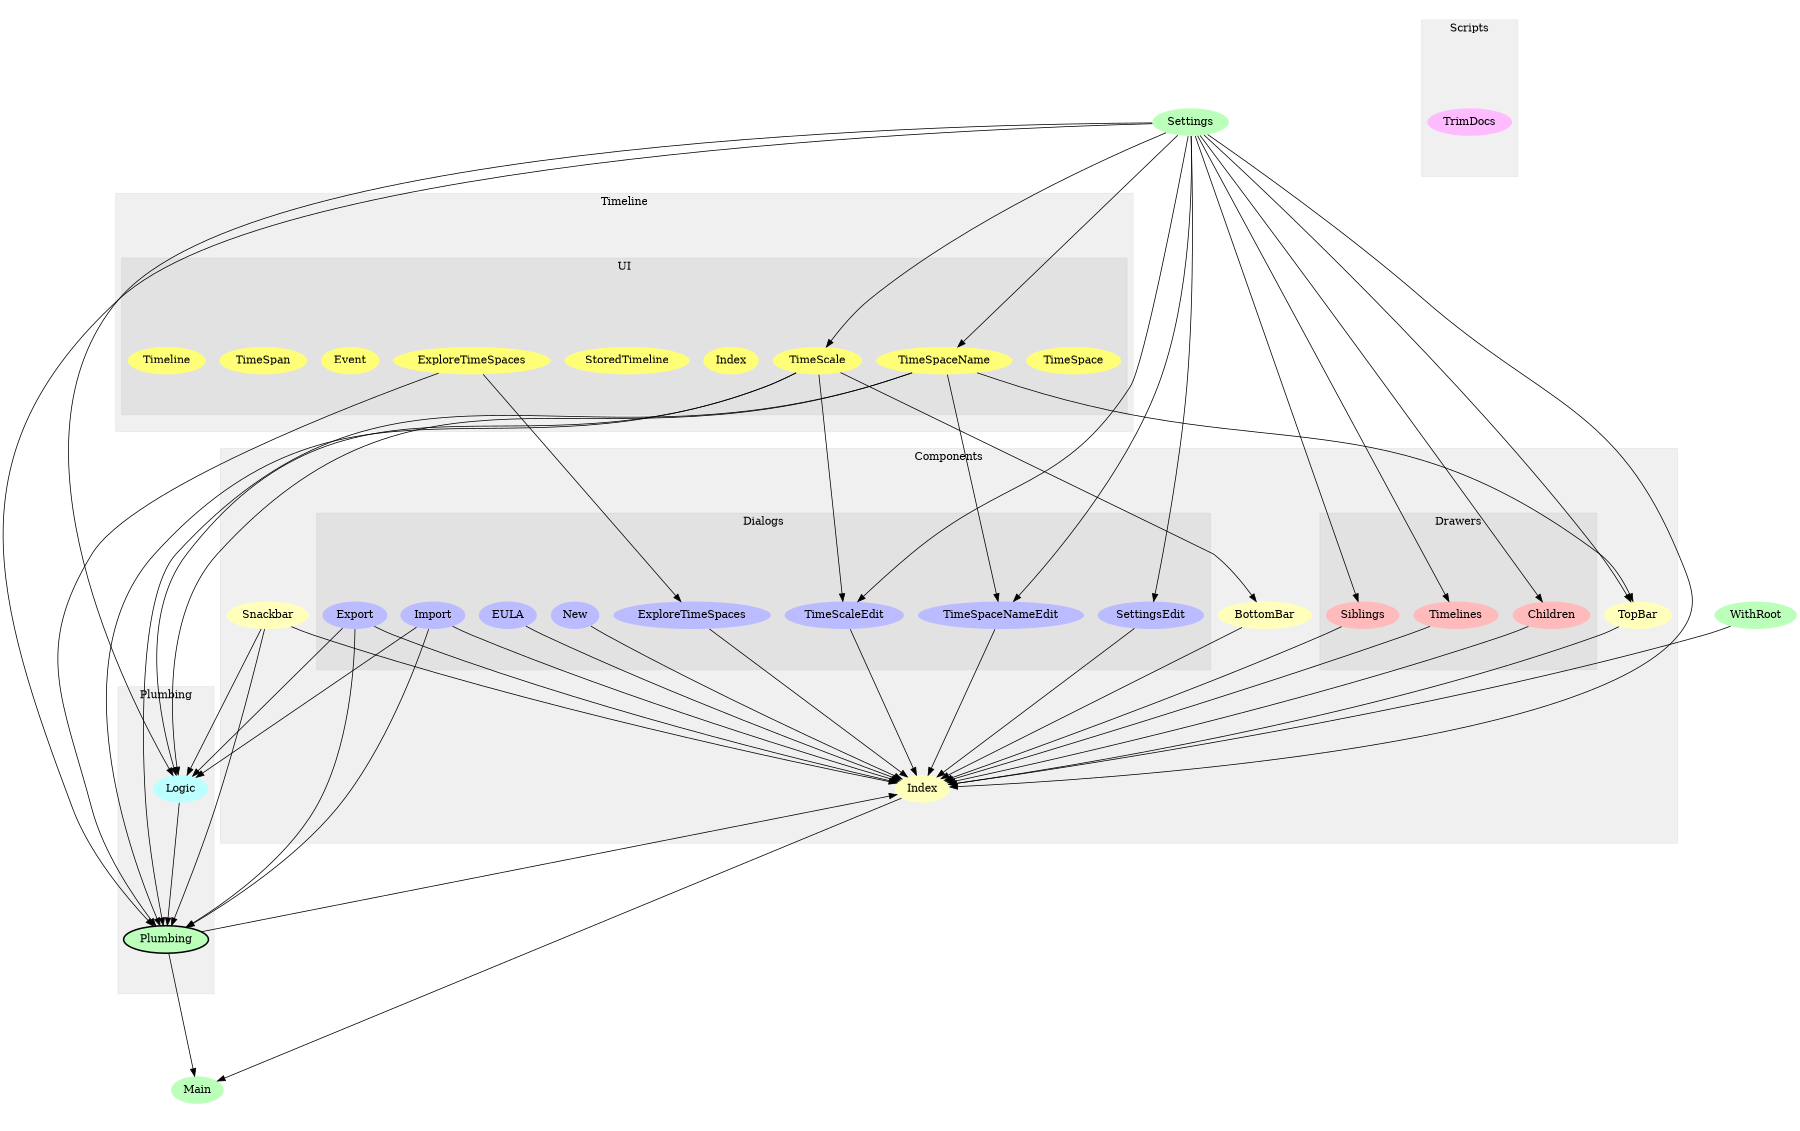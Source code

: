 digraph Modules {
size="12,8";
ratio="fill";
u15[label="Settings",style="filled",fillcolor="#bbffbb",penwidth="0"];
u17[label="Main",style="filled",fillcolor="#bbffbb",penwidth="0"];
u28[label="WithRoot",style="filled",fillcolor="#bbffbb",penwidth="0"];
subgraph cluster_0 {
label="Components";
color="#0000000F";
style="filled";
u0[label="BottomBar",style="filled",fillcolor="#ffffbb",penwidth="0"];
u9[label="TopBar",style="filled",fillcolor="#ffffbb",penwidth="0"];
u10[label="Index",style="filled",fillcolor="#ffffbb",penwidth="0"];
u11[label="Snackbar",style="filled",fillcolor="#ffffbb",penwidth="0"];
subgraph cluster_1 {
label="Dialogs";
color="#0000000F";
style="filled";
u1[label="EULA",style="filled",fillcolor="#bbbbff",penwidth="0"];
u2[label="Import",style="filled",fillcolor="#bbbbff",penwidth="0"];
u3[label="ExploreTimeSpaces",style="filled",fillcolor="#bbbbff",penwidth="0"];
u4[label="SettingsEdit",style="filled",fillcolor="#bbbbff",penwidth="0"];
u5[label="TimeScaleEdit",style="filled",fillcolor="#bbbbff",penwidth="0"];
u6[label="TimeSpaceNameEdit",style="filled",fillcolor="#bbbbff",penwidth="0"];
u7[label="Export",style="filled",fillcolor="#bbbbff",penwidth="0"];
u8[label="New",style="filled",fillcolor="#bbbbff",penwidth="0"];

}
subgraph cluster_2 {
label="Drawers";
color="#0000000F";
style="filled";
u12[label="Siblings",style="filled",fillcolor="#ffbbbb",penwidth="0"];
u13[label="Children",style="filled",fillcolor="#ffbbbb",penwidth="0"];
u14[label="Timelines",style="filled",fillcolor="#ffbbbb",penwidth="0"];

}

}
subgraph cluster_3 {
label="Plumbing";
color="#0000000F";
style="filled";
u16[label="Plumbing",style="filled,bold",fillcolor="#bbffbb"];
u27[label="Logic",style="filled",fillcolor="#bbffff",penwidth="0"];

}
subgraph cluster_4 {
label="Scripts";
color="#0000000F";
style="filled";
u29[label="TrimDocs",style="filled",fillcolor="#ffbbff",penwidth="0"];

}
subgraph cluster_5 {
label="Timeline";
color="#0000000F";
style="filled";
subgraph cluster_6 {
label="UI";
color="#0000000F";
style="filled";
u18[label="TimeSpace",style="filled",fillcolor="#ffff77",penwidth="0"];
u19[label="ExploreTimeSpaces",style="filled",fillcolor="#ffff77",penwidth="0"];
u20[label="TimeScale",style="filled",fillcolor="#ffff77",penwidth="0"];
u21[label="Index",style="filled",fillcolor="#ffff77",penwidth="0"];
u22[label="StoredTimeline",style="filled",fillcolor="#ffff77",penwidth="0"];
u23[label="TimeSpaceName",style="filled",fillcolor="#ffff77",penwidth="0"];
u24[label="Event",style="filled",fillcolor="#ffff77",penwidth="0"];
u25[label="TimeSpan",style="filled",fillcolor="#ffff77",penwidth="0"];
u26[label="Timeline",style="filled",fillcolor="#ffff77",penwidth="0"];

}

}
u20 -> u0;
u19 -> u3;
u15 -> u4;
u15 -> u5;
u20 -> u5;
u15 -> u6;
u23 -> u6;
u15 -> u9;
u23 -> u9;
u0 -> u10;
u1 -> u10;
u2 -> u10;
u3 -> u10;
u4 -> u10;
u5 -> u10;
u6 -> u10;
u7 -> u10;
u8 -> u10;
u9 -> u10;
u11 -> u10;
u12 -> u10;
u13 -> u10;
u14 -> u10;
u15 -> u10;
u16 -> u10;
u28 -> u10;
u15 -> u12;
u15 -> u13;
u15 -> u14;
u2 -> u16;
u7 -> u16;
u11 -> u16;
u15 -> u16;
u19 -> u16;
u20 -> u16;
u23 -> u16;
u27 -> u16;
u10 -> u17;
u16 -> u17;
u15 -> u20;
u15 -> u23;
u2 -> u27;
u7 -> u27;
u11 -> u27;
u15 -> u27;
u20 -> u27;
u23 -> u27;

}
